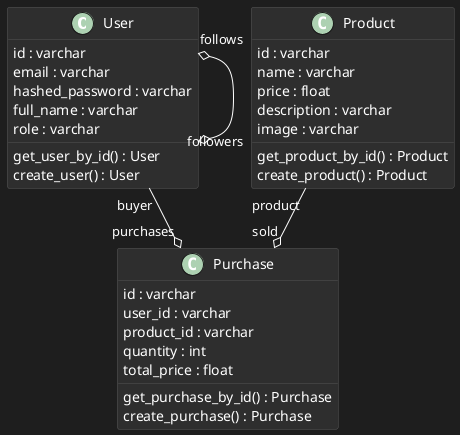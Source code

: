 @startuml db_uml
skinparam backgroundColor #1e1e1e
skinparam classBackgroundColor #2e2e2e
skinparam classBorderColor #555555
skinparam classArrowColor #ffffff
skinparam classFontColor #ffffff
skinparam defaultFontColor #ffffff

class User {
    id : varchar
    email : varchar
    hashed_password : varchar
    full_name : varchar
    role : varchar

    get_user_by_id() : User
    create_user() : User
}

class Product {
    id : varchar
    name : varchar
    price : float
    description : varchar
    image : varchar

    get_product_by_id() : Product
    create_product() : Product
}

class Purchase {
    id : varchar
    user_id : varchar
    product_id : varchar
    quantity : int
    total_price : float

    get_purchase_by_id() : Purchase
    create_purchase() : Purchase
}

User "follows" o--o "followers" User

User "buyer" --o "purchases" Purchase

Product "product" --o "sold" Purchase

@enduml